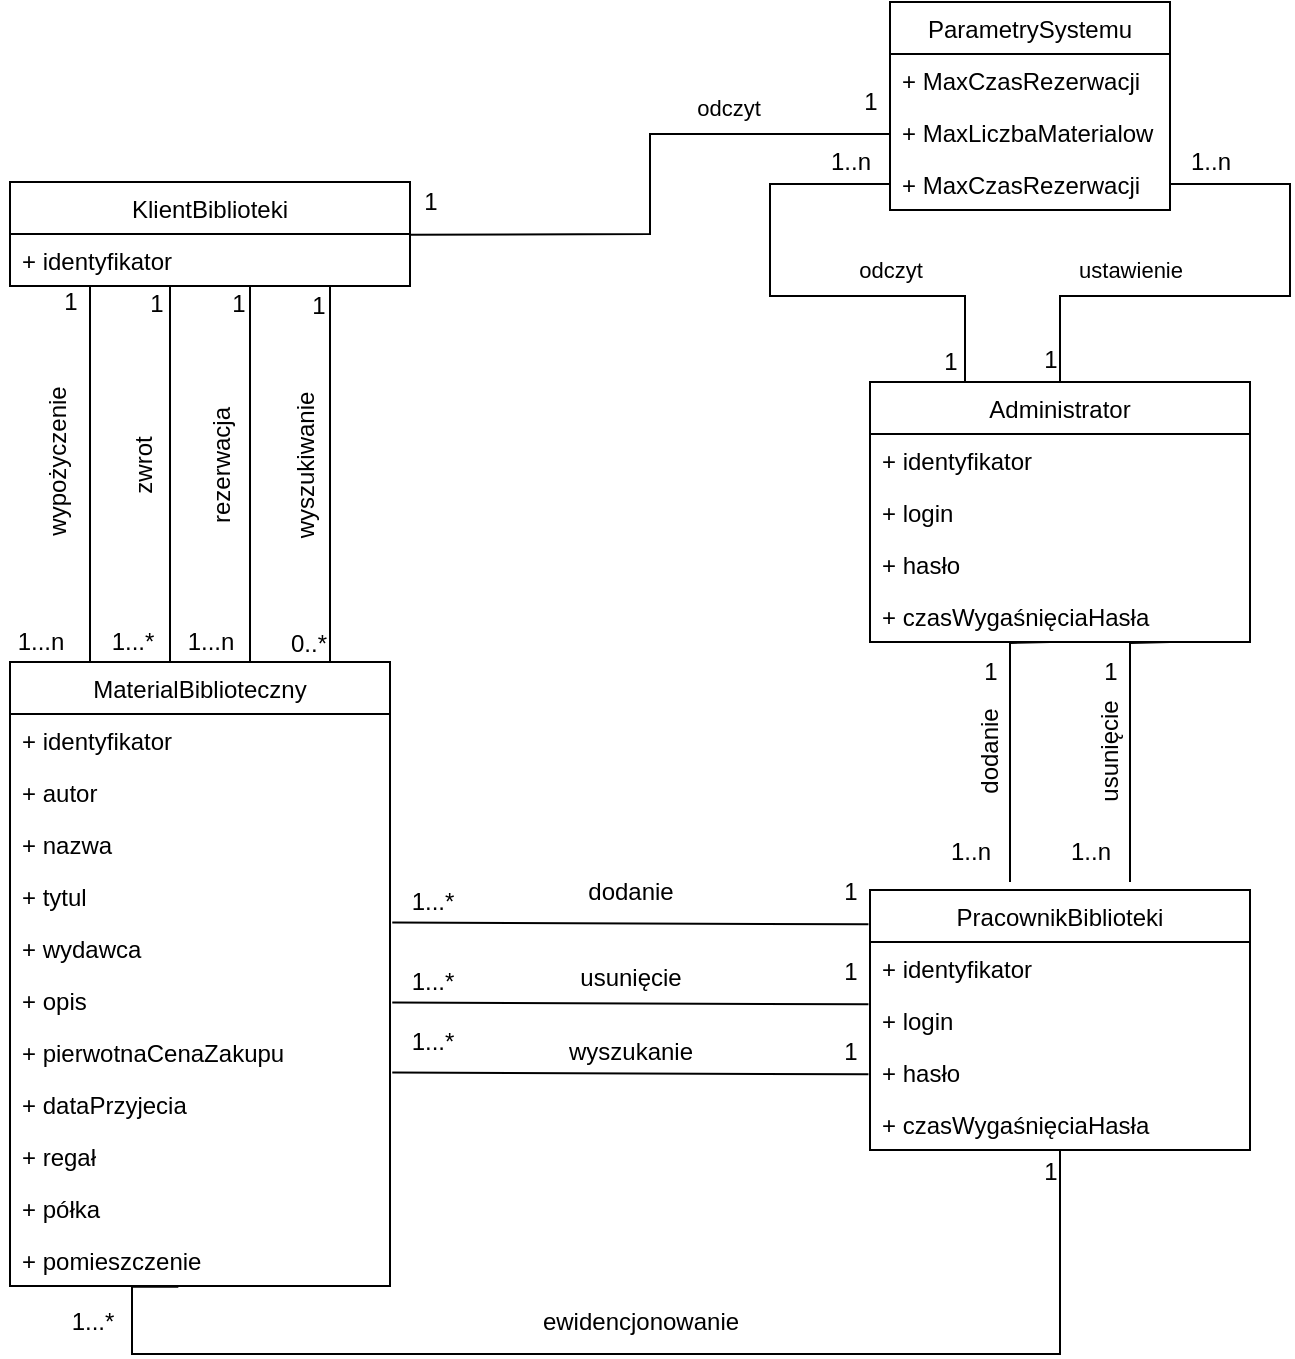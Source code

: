 <mxfile version="16.2.7" type="github">
  <diagram id="C5RBs43oDa-KdzZeNtuy" name="Page-1">
    <mxGraphModel dx="1554" dy="914" grid="1" gridSize="10" guides="1" tooltips="1" connect="1" arrows="1" fold="1" page="1" pageScale="1" pageWidth="827" pageHeight="1169" math="0" shadow="0">
      <root>
        <mxCell id="WIyWlLk6GJQsqaUBKTNV-0" />
        <mxCell id="WIyWlLk6GJQsqaUBKTNV-1" parent="WIyWlLk6GJQsqaUBKTNV-0" />
        <mxCell id="tpHpFu0G4SPRR7VRGRc9-76" style="edgeStyle=orthogonalEdgeStyle;rounded=0;orthogonalLoop=1;jettySize=auto;html=1;endArrow=none;endFill=0;" parent="WIyWlLk6GJQsqaUBKTNV-1" edge="1">
          <mxGeometry relative="1" as="geometry">
            <mxPoint x="580" y="630" as="targetPoint" />
            <mxPoint x="600" y="510" as="sourcePoint" />
          </mxGeometry>
        </mxCell>
        <mxCell id="nST3KtlWaswPqiklGV3U-14" value="" style="edgeStyle=orthogonalEdgeStyle;rounded=0;orthogonalLoop=1;jettySize=auto;html=1;endArrow=none;endFill=0;" edge="1" parent="WIyWlLk6GJQsqaUBKTNV-1" source="tpHpFu0G4SPRR7VRGRc9-11" target="tpHpFu0G4SPRR7VRGRc9-115">
          <mxGeometry relative="1" as="geometry">
            <Array as="points">
              <mxPoint x="605" y="337" />
              <mxPoint x="720" y="337" />
              <mxPoint x="720" y="281" />
            </Array>
          </mxGeometry>
        </mxCell>
        <mxCell id="nST3KtlWaswPqiklGV3U-21" style="edgeStyle=orthogonalEdgeStyle;rounded=0;orthogonalLoop=1;jettySize=auto;html=1;exitX=0.25;exitY=0;exitDx=0;exitDy=0;entryX=0;entryY=0.5;entryDx=0;entryDy=0;endArrow=none;endFill=0;" edge="1" parent="WIyWlLk6GJQsqaUBKTNV-1" source="tpHpFu0G4SPRR7VRGRc9-11" target="tpHpFu0G4SPRR7VRGRc9-115">
          <mxGeometry relative="1" as="geometry">
            <Array as="points">
              <mxPoint x="558" y="337" />
              <mxPoint x="460" y="337" />
              <mxPoint x="460" y="281" />
            </Array>
          </mxGeometry>
        </mxCell>
        <mxCell id="tpHpFu0G4SPRR7VRGRc9-11" value="Administrator" style="swimlane;fontStyle=0;childLayout=stackLayout;horizontal=1;startSize=26;fillColor=none;horizontalStack=0;resizeParent=1;resizeParentMax=0;resizeLast=0;collapsible=1;marginBottom=0;" parent="WIyWlLk6GJQsqaUBKTNV-1" vertex="1">
          <mxGeometry x="510" y="380" width="190" height="130" as="geometry" />
        </mxCell>
        <mxCell id="tpHpFu0G4SPRR7VRGRc9-85" value="+ identyfikator" style="text;strokeColor=none;fillColor=none;align=left;verticalAlign=top;spacingLeft=4;spacingRight=4;overflow=hidden;rotatable=0;points=[[0,0.5],[1,0.5]];portConstraint=eastwest;" parent="tpHpFu0G4SPRR7VRGRc9-11" vertex="1">
          <mxGeometry y="26" width="190" height="26" as="geometry" />
        </mxCell>
        <mxCell id="tpHpFu0G4SPRR7VRGRc9-118" value="+ login" style="text;strokeColor=none;fillColor=none;align=left;verticalAlign=top;spacingLeft=4;spacingRight=4;overflow=hidden;rotatable=0;points=[[0,0.5],[1,0.5]];portConstraint=eastwest;" parent="tpHpFu0G4SPRR7VRGRc9-11" vertex="1">
          <mxGeometry y="52" width="190" height="26" as="geometry" />
        </mxCell>
        <mxCell id="tpHpFu0G4SPRR7VRGRc9-119" value="+ hasło" style="text;strokeColor=none;fillColor=none;align=left;verticalAlign=top;spacingLeft=4;spacingRight=4;overflow=hidden;rotatable=0;points=[[0,0.5],[1,0.5]];portConstraint=eastwest;" parent="tpHpFu0G4SPRR7VRGRc9-11" vertex="1">
          <mxGeometry y="78" width="190" height="26" as="geometry" />
        </mxCell>
        <mxCell id="tpHpFu0G4SPRR7VRGRc9-121" value="+ czasWygaśnięciaHasła" style="text;strokeColor=none;fillColor=none;align=left;verticalAlign=top;spacingLeft=4;spacingRight=4;overflow=hidden;rotatable=0;points=[[0,0.5],[1,0.5]];portConstraint=eastwest;" parent="tpHpFu0G4SPRR7VRGRc9-11" vertex="1">
          <mxGeometry y="104" width="190" height="26" as="geometry" />
        </mxCell>
        <mxCell id="tpHpFu0G4SPRR7VRGRc9-15" value="KlientBiblioteki" style="swimlane;fontStyle=0;childLayout=stackLayout;horizontal=1;startSize=26;fillColor=none;horizontalStack=0;resizeParent=1;resizeParentMax=0;resizeLast=0;collapsible=1;marginBottom=0;" parent="WIyWlLk6GJQsqaUBKTNV-1" vertex="1">
          <mxGeometry x="80" y="280" width="200" height="52" as="geometry" />
        </mxCell>
        <mxCell id="tpHpFu0G4SPRR7VRGRc9-86" value="+ identyfikator" style="text;strokeColor=none;fillColor=none;align=left;verticalAlign=top;spacingLeft=4;spacingRight=4;overflow=hidden;rotatable=0;points=[[0,0.5],[1,0.5]];portConstraint=eastwest;" parent="tpHpFu0G4SPRR7VRGRc9-15" vertex="1">
          <mxGeometry y="26" width="200" height="26" as="geometry" />
        </mxCell>
        <mxCell id="tpHpFu0G4SPRR7VRGRc9-73" style="edgeStyle=orthogonalEdgeStyle;rounded=0;orthogonalLoop=1;jettySize=auto;html=1;endArrow=none;endFill=0;" parent="tpHpFu0G4SPRR7VRGRc9-15" source="tpHpFu0G4SPRR7VRGRc9-15" target="tpHpFu0G4SPRR7VRGRc9-86" edge="1">
          <mxGeometry relative="1" as="geometry">
            <Array as="points">
              <mxPoint x="40" y="240" />
              <mxPoint x="80" y="240" />
            </Array>
          </mxGeometry>
        </mxCell>
        <mxCell id="tpHpFu0G4SPRR7VRGRc9-72" style="edgeStyle=orthogonalEdgeStyle;rounded=0;orthogonalLoop=1;jettySize=auto;html=1;endArrow=none;endFill=0;entryX=0.443;entryY=1.013;entryDx=0;entryDy=0;entryPerimeter=0;" parent="WIyWlLk6GJQsqaUBKTNV-1" source="tpHpFu0G4SPRR7VRGRc9-19" target="tpHpFu0G4SPRR7VRGRc9-109" edge="1">
          <mxGeometry relative="1" as="geometry">
            <mxPoint x="141" y="820" as="targetPoint" />
            <Array as="points">
              <mxPoint x="141" y="866" />
              <mxPoint x="141" y="832" />
            </Array>
          </mxGeometry>
        </mxCell>
        <mxCell id="tpHpFu0G4SPRR7VRGRc9-19" value="PracownikBiblioteki" style="swimlane;fontStyle=0;childLayout=stackLayout;horizontal=1;startSize=26;fillColor=none;horizontalStack=0;resizeParent=1;resizeParentMax=0;resizeLast=0;collapsible=1;marginBottom=0;" parent="WIyWlLk6GJQsqaUBKTNV-1" vertex="1">
          <mxGeometry x="510" y="634" width="190" height="130" as="geometry" />
        </mxCell>
        <mxCell id="tpHpFu0G4SPRR7VRGRc9-84" value="+ identyfikator" style="text;strokeColor=none;fillColor=none;align=left;verticalAlign=top;spacingLeft=4;spacingRight=4;overflow=hidden;rotatable=0;points=[[0,0.5],[1,0.5]];portConstraint=eastwest;" parent="tpHpFu0G4SPRR7VRGRc9-19" vertex="1">
          <mxGeometry y="26" width="190" height="26" as="geometry" />
        </mxCell>
        <mxCell id="tpHpFu0G4SPRR7VRGRc9-116" value="+ login" style="text;strokeColor=none;fillColor=none;align=left;verticalAlign=top;spacingLeft=4;spacingRight=4;overflow=hidden;rotatable=0;points=[[0,0.5],[1,0.5]];portConstraint=eastwest;" parent="tpHpFu0G4SPRR7VRGRc9-19" vertex="1">
          <mxGeometry y="52" width="190" height="26" as="geometry" />
        </mxCell>
        <mxCell id="tpHpFu0G4SPRR7VRGRc9-117" value="+ hasło" style="text;strokeColor=none;fillColor=none;align=left;verticalAlign=top;spacingLeft=4;spacingRight=4;overflow=hidden;rotatable=0;points=[[0,0.5],[1,0.5]];portConstraint=eastwest;" parent="tpHpFu0G4SPRR7VRGRc9-19" vertex="1">
          <mxGeometry y="78" width="190" height="26" as="geometry" />
        </mxCell>
        <mxCell id="tpHpFu0G4SPRR7VRGRc9-122" value="+ czasWygaśnięciaHasła" style="text;strokeColor=none;fillColor=none;align=left;verticalAlign=top;spacingLeft=4;spacingRight=4;overflow=hidden;rotatable=0;points=[[0,0.5],[1,0.5]];portConstraint=eastwest;" parent="tpHpFu0G4SPRR7VRGRc9-19" vertex="1">
          <mxGeometry y="104" width="190" height="26" as="geometry" />
        </mxCell>
        <mxCell id="tpHpFu0G4SPRR7VRGRc9-43" value="MaterialBiblioteczny" style="swimlane;fontStyle=0;childLayout=stackLayout;horizontal=1;startSize=26;fillColor=none;horizontalStack=0;resizeParent=1;resizeParentMax=0;resizeLast=0;collapsible=1;marginBottom=0;" parent="WIyWlLk6GJQsqaUBKTNV-1" vertex="1">
          <mxGeometry x="80" y="520" width="190" height="312" as="geometry" />
        </mxCell>
        <mxCell id="tpHpFu0G4SPRR7VRGRc9-87" value="+ identyfikator" style="text;strokeColor=none;fillColor=none;align=left;verticalAlign=top;spacingLeft=4;spacingRight=4;overflow=hidden;rotatable=0;points=[[0,0.5],[1,0.5]];portConstraint=eastwest;" parent="tpHpFu0G4SPRR7VRGRc9-43" vertex="1">
          <mxGeometry y="26" width="190" height="26" as="geometry" />
        </mxCell>
        <mxCell id="tpHpFu0G4SPRR7VRGRc9-44" value="+ autor" style="text;strokeColor=none;fillColor=none;align=left;verticalAlign=top;spacingLeft=4;spacingRight=4;overflow=hidden;rotatable=0;points=[[0,0.5],[1,0.5]];portConstraint=eastwest;" parent="tpHpFu0G4SPRR7VRGRc9-43" vertex="1">
          <mxGeometry y="52" width="190" height="26" as="geometry" />
        </mxCell>
        <mxCell id="tpHpFu0G4SPRR7VRGRc9-45" value="+ nazwa" style="text;strokeColor=none;fillColor=none;align=left;verticalAlign=top;spacingLeft=4;spacingRight=4;overflow=hidden;rotatable=0;points=[[0,0.5],[1,0.5]];portConstraint=eastwest;" parent="tpHpFu0G4SPRR7VRGRc9-43" vertex="1">
          <mxGeometry y="78" width="190" height="26" as="geometry" />
        </mxCell>
        <mxCell id="tpHpFu0G4SPRR7VRGRc9-46" value="+ tytul" style="text;strokeColor=none;fillColor=none;align=left;verticalAlign=top;spacingLeft=4;spacingRight=4;overflow=hidden;rotatable=0;points=[[0,0.5],[1,0.5]];portConstraint=eastwest;" parent="tpHpFu0G4SPRR7VRGRc9-43" vertex="1">
          <mxGeometry y="104" width="190" height="26" as="geometry" />
        </mxCell>
        <mxCell id="tpHpFu0G4SPRR7VRGRc9-48" value="+ wydawca" style="text;strokeColor=none;fillColor=none;align=left;verticalAlign=top;spacingLeft=4;spacingRight=4;overflow=hidden;rotatable=0;points=[[0,0.5],[1,0.5]];portConstraint=eastwest;" parent="tpHpFu0G4SPRR7VRGRc9-43" vertex="1">
          <mxGeometry y="130" width="190" height="26" as="geometry" />
        </mxCell>
        <mxCell id="tpHpFu0G4SPRR7VRGRc9-49" value="+ opis" style="text;strokeColor=none;fillColor=none;align=left;verticalAlign=top;spacingLeft=4;spacingRight=4;overflow=hidden;rotatable=0;points=[[0,0.5],[1,0.5]];portConstraint=eastwest;" parent="tpHpFu0G4SPRR7VRGRc9-43" vertex="1">
          <mxGeometry y="156" width="190" height="26" as="geometry" />
        </mxCell>
        <mxCell id="tpHpFu0G4SPRR7VRGRc9-50" value="+ pierwotnaCenaZakupu" style="text;strokeColor=none;fillColor=none;align=left;verticalAlign=top;spacingLeft=4;spacingRight=4;overflow=hidden;rotatable=0;points=[[0,0.5],[1,0.5]];portConstraint=eastwest;" parent="tpHpFu0G4SPRR7VRGRc9-43" vertex="1">
          <mxGeometry y="182" width="190" height="26" as="geometry" />
        </mxCell>
        <mxCell id="tpHpFu0G4SPRR7VRGRc9-105" value="+ dataPrzyjecia" style="text;strokeColor=none;fillColor=none;align=left;verticalAlign=top;spacingLeft=4;spacingRight=4;overflow=hidden;rotatable=0;points=[[0,0.5],[1,0.5]];portConstraint=eastwest;" parent="tpHpFu0G4SPRR7VRGRc9-43" vertex="1">
          <mxGeometry y="208" width="190" height="26" as="geometry" />
        </mxCell>
        <mxCell id="tpHpFu0G4SPRR7VRGRc9-106" value="+ regał" style="text;strokeColor=none;fillColor=none;align=left;verticalAlign=top;spacingLeft=4;spacingRight=4;overflow=hidden;rotatable=0;points=[[0,0.5],[1,0.5]];portConstraint=eastwest;" parent="tpHpFu0G4SPRR7VRGRc9-43" vertex="1">
          <mxGeometry y="234" width="190" height="26" as="geometry" />
        </mxCell>
        <mxCell id="tpHpFu0G4SPRR7VRGRc9-108" value="+ półka" style="text;strokeColor=none;fillColor=none;align=left;verticalAlign=top;spacingLeft=4;spacingRight=4;overflow=hidden;rotatable=0;points=[[0,0.5],[1,0.5]];portConstraint=eastwest;" parent="tpHpFu0G4SPRR7VRGRc9-43" vertex="1">
          <mxGeometry y="260" width="190" height="26" as="geometry" />
        </mxCell>
        <mxCell id="tpHpFu0G4SPRR7VRGRc9-109" value="+ pomieszczenie" style="text;strokeColor=none;fillColor=none;align=left;verticalAlign=top;spacingLeft=4;spacingRight=4;overflow=hidden;rotatable=0;points=[[0,0.5],[1,0.5]];portConstraint=eastwest;" parent="tpHpFu0G4SPRR7VRGRc9-43" vertex="1">
          <mxGeometry y="286" width="190" height="26" as="geometry" />
        </mxCell>
        <mxCell id="tpHpFu0G4SPRR7VRGRc9-101" value="wypożyczenie" style="text;html=1;align=center;verticalAlign=middle;resizable=0;points=[];autosize=1;strokeColor=none;fillColor=none;rotation=-90;container=1;" parent="WIyWlLk6GJQsqaUBKTNV-1" vertex="1">
          <mxGeometry x="59" y="410" width="90" height="20" as="geometry" />
        </mxCell>
        <mxCell id="tpHpFu0G4SPRR7VRGRc9-111" value="zwrot" style="text;html=1;align=center;verticalAlign=middle;resizable=0;points=[];autosize=1;strokeColor=none;fillColor=none;rotation=-90;container=1;" parent="WIyWlLk6GJQsqaUBKTNV-1" vertex="1">
          <mxGeometry x="127" y="412" width="40" height="20" as="geometry" />
        </mxCell>
        <mxCell id="tpHpFu0G4SPRR7VRGRc9-112" value="ParametrySystemu" style="swimlane;fontStyle=0;childLayout=stackLayout;horizontal=1;startSize=26;fillColor=none;horizontalStack=0;resizeParent=1;resizeParentMax=0;resizeLast=0;collapsible=1;marginBottom=0;" parent="WIyWlLk6GJQsqaUBKTNV-1" vertex="1">
          <mxGeometry x="520" y="190" width="140" height="104" as="geometry" />
        </mxCell>
        <mxCell id="tpHpFu0G4SPRR7VRGRc9-113" value="+ MaxCzasRezerwacji" style="text;strokeColor=none;fillColor=none;align=left;verticalAlign=top;spacingLeft=4;spacingRight=4;overflow=hidden;rotatable=0;points=[[0,0.5],[1,0.5]];portConstraint=eastwest;" parent="tpHpFu0G4SPRR7VRGRc9-112" vertex="1">
          <mxGeometry y="26" width="140" height="26" as="geometry" />
        </mxCell>
        <mxCell id="tpHpFu0G4SPRR7VRGRc9-125" value="+ MaxLiczbaMaterialow" style="text;strokeColor=none;fillColor=none;align=left;verticalAlign=top;spacingLeft=4;spacingRight=4;overflow=hidden;rotatable=0;points=[[0,0.5],[1,0.5]];portConstraint=eastwest;" parent="tpHpFu0G4SPRR7VRGRc9-112" vertex="1">
          <mxGeometry y="52" width="140" height="26" as="geometry" />
        </mxCell>
        <mxCell id="tpHpFu0G4SPRR7VRGRc9-115" value="+ MaxCzasRezerwacji" style="text;strokeColor=none;fillColor=none;align=left;verticalAlign=top;spacingLeft=4;spacingRight=4;overflow=hidden;rotatable=0;points=[[0,0.5],[1,0.5]];portConstraint=eastwest;" parent="tpHpFu0G4SPRR7VRGRc9-112" vertex="1">
          <mxGeometry y="78" width="140" height="26" as="geometry" />
        </mxCell>
        <mxCell id="nST3KtlWaswPqiklGV3U-0" style="edgeStyle=orthogonalEdgeStyle;rounded=0;orthogonalLoop=1;jettySize=auto;html=1;endArrow=none;endFill=0;" edge="1" parent="WIyWlLk6GJQsqaUBKTNV-1">
          <mxGeometry relative="1" as="geometry">
            <Array as="points">
              <mxPoint x="200" y="332" />
              <mxPoint x="200" y="520" />
              <mxPoint x="240" y="520" />
              <mxPoint x="240" y="332" />
            </Array>
            <mxPoint x="190" y="332" as="sourcePoint" />
            <mxPoint x="230" y="332" as="targetPoint" />
          </mxGeometry>
        </mxCell>
        <mxCell id="nST3KtlWaswPqiklGV3U-1" value="wyszukiwanie" style="text;html=1;align=center;verticalAlign=middle;resizable=0;points=[];autosize=1;strokeColor=none;fillColor=none;rotation=-90;container=1;" vertex="1" parent="WIyWlLk6GJQsqaUBKTNV-1">
          <mxGeometry x="183" y="412" width="90" height="20" as="geometry" />
        </mxCell>
        <mxCell id="nST3KtlWaswPqiklGV3U-2" value="rezerwacja" style="text;html=1;align=center;verticalAlign=middle;resizable=0;points=[];autosize=1;strokeColor=none;fillColor=none;rotation=-90;" vertex="1" parent="WIyWlLk6GJQsqaUBKTNV-1">
          <mxGeometry x="151" y="412" width="70" height="20" as="geometry" />
        </mxCell>
        <mxCell id="nST3KtlWaswPqiklGV3U-3" value="1" style="text;html=1;align=center;verticalAlign=middle;resizable=0;points=[];autosize=1;strokeColor=none;fillColor=none;" vertex="1" parent="WIyWlLk6GJQsqaUBKTNV-1">
          <mxGeometry x="100" y="330" width="20" height="20" as="geometry" />
        </mxCell>
        <mxCell id="nST3KtlWaswPqiklGV3U-4" value="1" style="text;html=1;align=center;verticalAlign=middle;resizable=0;points=[];autosize=1;strokeColor=none;fillColor=none;" vertex="1" parent="WIyWlLk6GJQsqaUBKTNV-1">
          <mxGeometry x="143" y="331" width="20" height="20" as="geometry" />
        </mxCell>
        <mxCell id="nST3KtlWaswPqiklGV3U-5" value="1" style="text;html=1;align=center;verticalAlign=middle;resizable=0;points=[];autosize=1;strokeColor=none;fillColor=none;" vertex="1" parent="WIyWlLk6GJQsqaUBKTNV-1">
          <mxGeometry x="184" y="331" width="20" height="20" as="geometry" />
        </mxCell>
        <mxCell id="nST3KtlWaswPqiklGV3U-6" value="1" style="text;html=1;align=center;verticalAlign=middle;resizable=0;points=[];autosize=1;strokeColor=none;fillColor=none;" vertex="1" parent="WIyWlLk6GJQsqaUBKTNV-1">
          <mxGeometry x="224" y="332" width="20" height="20" as="geometry" />
        </mxCell>
        <mxCell id="nST3KtlWaswPqiklGV3U-7" value="1...n" style="text;html=1;align=center;verticalAlign=middle;resizable=0;points=[];autosize=1;strokeColor=none;fillColor=none;" vertex="1" parent="WIyWlLk6GJQsqaUBKTNV-1">
          <mxGeometry x="75" y="500" width="40" height="20" as="geometry" />
        </mxCell>
        <mxCell id="nST3KtlWaswPqiklGV3U-8" value="1...*" style="text;html=1;align=center;verticalAlign=middle;resizable=0;points=[];autosize=1;strokeColor=none;fillColor=none;" vertex="1" parent="WIyWlLk6GJQsqaUBKTNV-1">
          <mxGeometry x="121" y="500" width="40" height="20" as="geometry" />
        </mxCell>
        <mxCell id="nST3KtlWaswPqiklGV3U-9" value="1...n" style="text;html=1;align=center;verticalAlign=middle;resizable=0;points=[];autosize=1;strokeColor=none;fillColor=none;" vertex="1" parent="WIyWlLk6GJQsqaUBKTNV-1">
          <mxGeometry x="160" y="500" width="40" height="20" as="geometry" />
        </mxCell>
        <mxCell id="nST3KtlWaswPqiklGV3U-10" value="0..*" style="text;html=1;align=center;verticalAlign=middle;resizable=0;points=[];autosize=1;strokeColor=none;fillColor=none;" vertex="1" parent="WIyWlLk6GJQsqaUBKTNV-1">
          <mxGeometry x="214" y="501" width="30" height="20" as="geometry" />
        </mxCell>
        <mxCell id="nST3KtlWaswPqiklGV3U-11" value="" style="endArrow=none;html=1;rounded=0;exitX=0.998;exitY=-0.023;exitDx=0;exitDy=0;exitPerimeter=0;entryX=0;entryY=0.5;entryDx=0;entryDy=0;" edge="1" parent="WIyWlLk6GJQsqaUBKTNV-1">
          <mxGeometry width="50" height="50" relative="1" as="geometry">
            <mxPoint x="279.6" y="306.402" as="sourcePoint" />
            <mxPoint x="520" y="256" as="targetPoint" />
            <Array as="points">
              <mxPoint x="400" y="306" />
              <mxPoint x="400" y="256" />
            </Array>
          </mxGeometry>
        </mxCell>
        <mxCell id="nST3KtlWaswPqiklGV3U-12" value="odczyt" style="edgeLabel;html=1;align=center;verticalAlign=middle;resizable=0;points=[];rotation=0;" vertex="1" connectable="0" parent="nST3KtlWaswPqiklGV3U-11">
          <mxGeometry x="-0.328" y="-1" relative="1" as="geometry">
            <mxPoint x="62" y="-64" as="offset" />
          </mxGeometry>
        </mxCell>
        <mxCell id="nST3KtlWaswPqiklGV3U-15" value="ustawienie" style="edgeLabel;html=1;align=center;verticalAlign=middle;resizable=0;points=[];rotation=0;" vertex="1" connectable="0" parent="WIyWlLk6GJQsqaUBKTNV-1">
          <mxGeometry x="640.003" y="324.005" as="geometry" />
        </mxCell>
        <mxCell id="nST3KtlWaswPqiklGV3U-22" value="odczyt" style="edgeLabel;html=1;align=center;verticalAlign=middle;resizable=0;points=[];rotation=0;" vertex="1" connectable="0" parent="WIyWlLk6GJQsqaUBKTNV-1">
          <mxGeometry x="520.003" y="324.005" as="geometry" />
        </mxCell>
        <mxCell id="nST3KtlWaswPqiklGV3U-23" value="1" style="text;html=1;align=center;verticalAlign=middle;resizable=0;points=[];autosize=1;strokeColor=none;fillColor=none;" vertex="1" parent="WIyWlLk6GJQsqaUBKTNV-1">
          <mxGeometry x="540" y="360" width="20" height="20" as="geometry" />
        </mxCell>
        <mxCell id="nST3KtlWaswPqiklGV3U-24" value="1" style="text;html=1;align=center;verticalAlign=middle;resizable=0;points=[];autosize=1;strokeColor=none;fillColor=none;" vertex="1" parent="WIyWlLk6GJQsqaUBKTNV-1">
          <mxGeometry x="590" y="359" width="20" height="20" as="geometry" />
        </mxCell>
        <mxCell id="nST3KtlWaswPqiklGV3U-26" value="1..n" style="text;html=1;align=center;verticalAlign=middle;resizable=0;points=[];autosize=1;strokeColor=none;fillColor=none;" vertex="1" parent="WIyWlLk6GJQsqaUBKTNV-1">
          <mxGeometry x="480" y="260" width="40" height="20" as="geometry" />
        </mxCell>
        <mxCell id="nST3KtlWaswPqiklGV3U-27" value="1..n" style="text;html=1;align=center;verticalAlign=middle;resizable=0;points=[];autosize=1;strokeColor=none;fillColor=none;" vertex="1" parent="WIyWlLk6GJQsqaUBKTNV-1">
          <mxGeometry x="660" y="260" width="40" height="20" as="geometry" />
        </mxCell>
        <mxCell id="nST3KtlWaswPqiklGV3U-28" style="edgeStyle=orthogonalEdgeStyle;rounded=0;orthogonalLoop=1;jettySize=auto;html=1;endArrow=none;endFill=0;" edge="1" parent="WIyWlLk6GJQsqaUBKTNV-1">
          <mxGeometry relative="1" as="geometry">
            <mxPoint x="640" y="630" as="targetPoint" />
            <mxPoint x="660" y="510" as="sourcePoint" />
          </mxGeometry>
        </mxCell>
        <mxCell id="nST3KtlWaswPqiklGV3U-29" value="1" style="text;html=1;align=center;verticalAlign=middle;resizable=0;points=[];autosize=1;strokeColor=none;fillColor=none;" vertex="1" parent="WIyWlLk6GJQsqaUBKTNV-1">
          <mxGeometry x="560" y="515" width="20" height="20" as="geometry" />
        </mxCell>
        <mxCell id="nST3KtlWaswPqiklGV3U-30" value="1" style="text;html=1;align=center;verticalAlign=middle;resizable=0;points=[];autosize=1;strokeColor=none;fillColor=none;" vertex="1" parent="WIyWlLk6GJQsqaUBKTNV-1">
          <mxGeometry x="620" y="515" width="20" height="20" as="geometry" />
        </mxCell>
        <mxCell id="nST3KtlWaswPqiklGV3U-31" value="1..n" style="text;html=1;align=center;verticalAlign=middle;resizable=0;points=[];autosize=1;strokeColor=none;fillColor=none;" vertex="1" parent="WIyWlLk6GJQsqaUBKTNV-1">
          <mxGeometry x="600" y="605" width="40" height="20" as="geometry" />
        </mxCell>
        <mxCell id="nST3KtlWaswPqiklGV3U-32" value="1..n" style="text;html=1;align=center;verticalAlign=middle;resizable=0;points=[];autosize=1;strokeColor=none;fillColor=none;" vertex="1" parent="WIyWlLk6GJQsqaUBKTNV-1">
          <mxGeometry x="540" y="605" width="40" height="20" as="geometry" />
        </mxCell>
        <mxCell id="nST3KtlWaswPqiklGV3U-41" value="" style="endArrow=none;html=1;rounded=0;exitX=1.006;exitY=0.008;exitDx=0;exitDy=0;exitPerimeter=0;entryX=-0.004;entryY=0.132;entryDx=0;entryDy=0;entryPerimeter=0;" edge="1" parent="WIyWlLk6GJQsqaUBKTNV-1" source="tpHpFu0G4SPRR7VRGRc9-48" target="tpHpFu0G4SPRR7VRGRc9-19">
          <mxGeometry width="50" height="50" relative="1" as="geometry">
            <mxPoint x="420" y="650" as="sourcePoint" />
            <mxPoint x="470" y="600" as="targetPoint" />
          </mxGeometry>
        </mxCell>
        <mxCell id="nST3KtlWaswPqiklGV3U-46" value="" style="endArrow=none;html=1;rounded=0;exitX=1.006;exitY=0.008;exitDx=0;exitDy=0;exitPerimeter=0;entryX=-0.004;entryY=0.132;entryDx=0;entryDy=0;entryPerimeter=0;" edge="1" parent="WIyWlLk6GJQsqaUBKTNV-1">
          <mxGeometry width="50" height="50" relative="1" as="geometry">
            <mxPoint x="271.14" y="690.208" as="sourcePoint" />
            <mxPoint x="509.24" y="691.16" as="targetPoint" />
          </mxGeometry>
        </mxCell>
        <mxCell id="nST3KtlWaswPqiklGV3U-47" value="" style="endArrow=none;html=1;rounded=0;exitX=1.006;exitY=0.008;exitDx=0;exitDy=0;exitPerimeter=0;entryX=-0.004;entryY=0.132;entryDx=0;entryDy=0;entryPerimeter=0;" edge="1" parent="WIyWlLk6GJQsqaUBKTNV-1">
          <mxGeometry width="50" height="50" relative="1" as="geometry">
            <mxPoint x="271.14" y="725.208" as="sourcePoint" />
            <mxPoint x="509.24" y="726.16" as="targetPoint" />
          </mxGeometry>
        </mxCell>
        <mxCell id="nST3KtlWaswPqiklGV3U-48" value="1" style="text;html=1;align=center;verticalAlign=middle;resizable=0;points=[];autosize=1;strokeColor=none;fillColor=none;" vertex="1" parent="WIyWlLk6GJQsqaUBKTNV-1">
          <mxGeometry x="490" y="625" width="20" height="20" as="geometry" />
        </mxCell>
        <mxCell id="nST3KtlWaswPqiklGV3U-49" value="1" style="text;html=1;align=center;verticalAlign=middle;resizable=0;points=[];autosize=1;strokeColor=none;fillColor=none;" vertex="1" parent="WIyWlLk6GJQsqaUBKTNV-1">
          <mxGeometry x="490" y="665" width="20" height="20" as="geometry" />
        </mxCell>
        <mxCell id="nST3KtlWaswPqiklGV3U-50" value="1" style="text;html=1;align=center;verticalAlign=middle;resizable=0;points=[];autosize=1;strokeColor=none;fillColor=none;" vertex="1" parent="WIyWlLk6GJQsqaUBKTNV-1">
          <mxGeometry x="490" y="705" width="20" height="20" as="geometry" />
        </mxCell>
        <mxCell id="nST3KtlWaswPqiklGV3U-51" value="1" style="text;html=1;align=center;verticalAlign=middle;resizable=0;points=[];autosize=1;strokeColor=none;fillColor=none;" vertex="1" parent="WIyWlLk6GJQsqaUBKTNV-1">
          <mxGeometry x="590" y="765" width="20" height="20" as="geometry" />
        </mxCell>
        <mxCell id="nST3KtlWaswPqiklGV3U-52" value="dodanie" style="text;html=1;align=center;verticalAlign=middle;resizable=0;points=[];autosize=1;strokeColor=none;fillColor=none;" vertex="1" parent="WIyWlLk6GJQsqaUBKTNV-1">
          <mxGeometry x="360" y="625" width="60" height="20" as="geometry" />
        </mxCell>
        <mxCell id="nST3KtlWaswPqiklGV3U-54" value="usunięcie" style="text;html=1;align=center;verticalAlign=middle;resizable=0;points=[];autosize=1;strokeColor=none;fillColor=none;" vertex="1" parent="WIyWlLk6GJQsqaUBKTNV-1">
          <mxGeometry x="355" y="668" width="70" height="20" as="geometry" />
        </mxCell>
        <mxCell id="nST3KtlWaswPqiklGV3U-55" value="wyszukanie" style="text;html=1;align=center;verticalAlign=middle;resizable=0;points=[];autosize=1;strokeColor=none;fillColor=none;" vertex="1" parent="WIyWlLk6GJQsqaUBKTNV-1">
          <mxGeometry x="350" y="705" width="80" height="20" as="geometry" />
        </mxCell>
        <mxCell id="nST3KtlWaswPqiklGV3U-56" value="ewidencjonowanie" style="text;html=1;align=center;verticalAlign=middle;resizable=0;points=[];autosize=1;strokeColor=none;fillColor=none;" vertex="1" parent="WIyWlLk6GJQsqaUBKTNV-1">
          <mxGeometry x="340" y="840" width="110" height="20" as="geometry" />
        </mxCell>
        <mxCell id="nST3KtlWaswPqiklGV3U-57" value="1...*" style="text;html=1;align=center;verticalAlign=middle;resizable=0;points=[];autosize=1;strokeColor=none;fillColor=none;" vertex="1" parent="WIyWlLk6GJQsqaUBKTNV-1">
          <mxGeometry x="271" y="630" width="40" height="20" as="geometry" />
        </mxCell>
        <mxCell id="nST3KtlWaswPqiklGV3U-58" value="1...*" style="text;html=1;align=center;verticalAlign=middle;resizable=0;points=[];autosize=1;strokeColor=none;fillColor=none;" vertex="1" parent="WIyWlLk6GJQsqaUBKTNV-1">
          <mxGeometry x="271" y="670" width="40" height="20" as="geometry" />
        </mxCell>
        <mxCell id="nST3KtlWaswPqiklGV3U-59" value="1...*" style="text;html=1;align=center;verticalAlign=middle;resizable=0;points=[];autosize=1;strokeColor=none;fillColor=none;" vertex="1" parent="WIyWlLk6GJQsqaUBKTNV-1">
          <mxGeometry x="271" y="700" width="40" height="20" as="geometry" />
        </mxCell>
        <mxCell id="nST3KtlWaswPqiklGV3U-60" value="1...*" style="text;html=1;align=center;verticalAlign=middle;resizable=0;points=[];autosize=1;strokeColor=none;fillColor=none;" vertex="1" parent="WIyWlLk6GJQsqaUBKTNV-1">
          <mxGeometry x="101" y="840" width="40" height="20" as="geometry" />
        </mxCell>
        <mxCell id="nST3KtlWaswPqiklGV3U-65" value="dodanie" style="text;html=1;align=center;verticalAlign=middle;resizable=0;points=[];autosize=1;strokeColor=none;fillColor=none;rotation=-90;" vertex="1" parent="WIyWlLk6GJQsqaUBKTNV-1">
          <mxGeometry x="540" y="555" width="60" height="20" as="geometry" />
        </mxCell>
        <mxCell id="nST3KtlWaswPqiklGV3U-66" value="usunięcie" style="text;html=1;align=center;verticalAlign=middle;resizable=0;points=[];autosize=1;strokeColor=none;fillColor=none;rotation=-90;" vertex="1" parent="WIyWlLk6GJQsqaUBKTNV-1">
          <mxGeometry x="595" y="555" width="70" height="20" as="geometry" />
        </mxCell>
        <mxCell id="nST3KtlWaswPqiklGV3U-67" value="1" style="text;html=1;align=center;verticalAlign=middle;resizable=0;points=[];autosize=1;strokeColor=none;fillColor=none;" vertex="1" parent="WIyWlLk6GJQsqaUBKTNV-1">
          <mxGeometry x="280" y="280" width="20" height="20" as="geometry" />
        </mxCell>
        <mxCell id="nST3KtlWaswPqiklGV3U-68" value="1" style="text;html=1;align=center;verticalAlign=middle;resizable=0;points=[];autosize=1;strokeColor=none;fillColor=none;" vertex="1" parent="WIyWlLk6GJQsqaUBKTNV-1">
          <mxGeometry x="500" y="230" width="20" height="20" as="geometry" />
        </mxCell>
      </root>
    </mxGraphModel>
  </diagram>
</mxfile>
